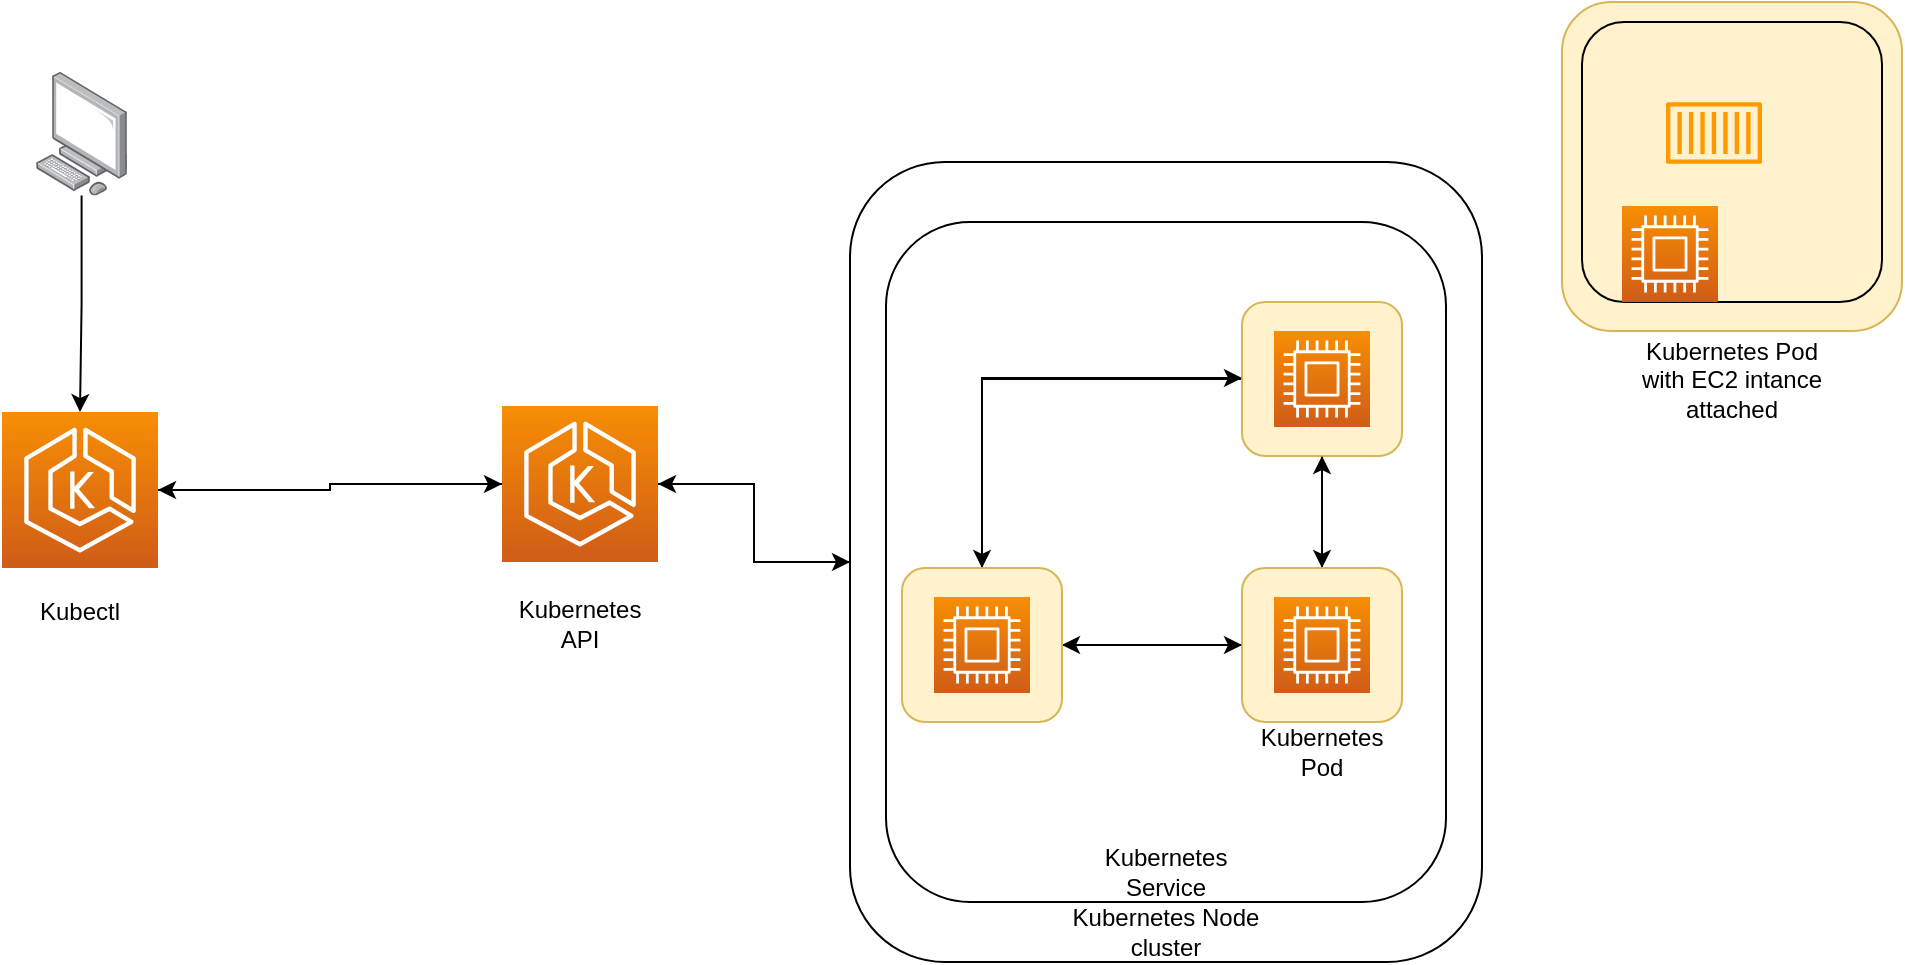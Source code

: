 <mxfile version="15.6.4" type="github">
  <diagram id="Ht1M8jgEwFfnCIfOTk4-" name="Page-1">
    <mxGraphModel dx="1296" dy="685" grid="1" gridSize="10" guides="1" tooltips="1" connect="1" arrows="1" fold="1" page="1" pageScale="1" pageWidth="1169" pageHeight="827" math="0" shadow="0">
      <root>
        <mxCell id="0" />
        <mxCell id="1" parent="0" />
        <mxCell id="crCRXeqCQ2BMxCe1zYz7-40" style="edgeStyle=orthogonalEdgeStyle;rounded=0;orthogonalLoop=1;jettySize=auto;html=1;entryX=0;entryY=0.5;entryDx=0;entryDy=0;labelBackgroundColor=default;fontColor=default;strokeColor=default;" edge="1" parent="1" source="crCRXeqCQ2BMxCe1zYz7-1" target="crCRXeqCQ2BMxCe1zYz7-10">
          <mxGeometry relative="1" as="geometry" />
        </mxCell>
        <mxCell id="crCRXeqCQ2BMxCe1zYz7-47" style="edgeStyle=orthogonalEdgeStyle;rounded=0;orthogonalLoop=1;jettySize=auto;html=1;entryX=1;entryY=0.5;entryDx=0;entryDy=0;entryPerimeter=0;labelBackgroundColor=default;fontColor=default;strokeColor=default;" edge="1" parent="1" source="crCRXeqCQ2BMxCe1zYz7-1" target="crCRXeqCQ2BMxCe1zYz7-44">
          <mxGeometry relative="1" as="geometry" />
        </mxCell>
        <mxCell id="crCRXeqCQ2BMxCe1zYz7-1" value="" style="sketch=0;points=[[0,0,0],[0.25,0,0],[0.5,0,0],[0.75,0,0],[1,0,0],[0,1,0],[0.25,1,0],[0.5,1,0],[0.75,1,0],[1,1,0],[0,0.25,0],[0,0.5,0],[0,0.75,0],[1,0.25,0],[1,0.5,0],[1,0.75,0]];outlineConnect=0;fontColor=#232F3E;gradientColor=#F78E04;gradientDirection=north;fillColor=#D05C17;strokeColor=#ffffff;dashed=0;verticalLabelPosition=bottom;verticalAlign=top;align=center;html=1;fontSize=12;fontStyle=0;aspect=fixed;shape=mxgraph.aws4.resourceIcon;resIcon=mxgraph.aws4.eks;" vertex="1" parent="1">
          <mxGeometry x="430" y="352" width="78" height="78" as="geometry" />
        </mxCell>
        <mxCell id="crCRXeqCQ2BMxCe1zYz7-41" style="edgeStyle=orthogonalEdgeStyle;rounded=0;orthogonalLoop=1;jettySize=auto;html=1;entryX=1;entryY=0.5;entryDx=0;entryDy=0;entryPerimeter=0;labelBackgroundColor=default;fontColor=default;strokeColor=default;" edge="1" parent="1" source="crCRXeqCQ2BMxCe1zYz7-10" target="crCRXeqCQ2BMxCe1zYz7-1">
          <mxGeometry relative="1" as="geometry" />
        </mxCell>
        <mxCell id="crCRXeqCQ2BMxCe1zYz7-10" value="" style="rounded=1;whiteSpace=wrap;html=1;fillColor=default;strokeColor=default;fontColor=default;" vertex="1" parent="1">
          <mxGeometry x="604" y="230" width="316" height="400" as="geometry" />
        </mxCell>
        <mxCell id="crCRXeqCQ2BMxCe1zYz7-26" style="edgeStyle=orthogonalEdgeStyle;rounded=0;orthogonalLoop=1;jettySize=auto;html=1;entryX=0.5;entryY=0;entryDx=0;entryDy=0;labelBackgroundColor=default;fontColor=default;strokeColor=default;" edge="1" parent="1" source="crCRXeqCQ2BMxCe1zYz7-14" target="crCRXeqCQ2BMxCe1zYz7-15">
          <mxGeometry relative="1" as="geometry" />
        </mxCell>
        <mxCell id="crCRXeqCQ2BMxCe1zYz7-28" style="edgeStyle=orthogonalEdgeStyle;rounded=0;orthogonalLoop=1;jettySize=auto;html=1;labelBackgroundColor=default;fontColor=default;strokeColor=default;" edge="1" parent="1" source="crCRXeqCQ2BMxCe1zYz7-14" target="crCRXeqCQ2BMxCe1zYz7-17">
          <mxGeometry relative="1" as="geometry" />
        </mxCell>
        <mxCell id="crCRXeqCQ2BMxCe1zYz7-14" value="" style="rounded=1;whiteSpace=wrap;html=1;strokeColor=#d6b656;fillColor=#fff2cc;fontColor=default;" vertex="1" parent="1">
          <mxGeometry x="800" y="300" width="80" height="77" as="geometry" />
        </mxCell>
        <mxCell id="crCRXeqCQ2BMxCe1zYz7-12" value="" style="sketch=0;points=[[0,0,0],[0.25,0,0],[0.5,0,0],[0.75,0,0],[1,0,0],[0,1,0],[0.25,1,0],[0.5,1,0],[0.75,1,0],[1,1,0],[0,0.25,0],[0,0.5,0],[0,0.75,0],[1,0.25,0],[1,0.5,0],[1,0.75,0]];outlineConnect=0;fontColor=default;gradientColor=#F78E04;gradientDirection=north;fillColor=#D05C17;strokeColor=#ffffff;dashed=0;verticalLabelPosition=bottom;verticalAlign=top;align=center;html=1;fontSize=12;fontStyle=0;aspect=fixed;shape=mxgraph.aws4.resourceIcon;resIcon=mxgraph.aws4.compute;" vertex="1" parent="1">
          <mxGeometry x="816" y="314.5" width="48" height="48" as="geometry" />
        </mxCell>
        <mxCell id="crCRXeqCQ2BMxCe1zYz7-25" style="edgeStyle=orthogonalEdgeStyle;rounded=0;orthogonalLoop=1;jettySize=auto;html=1;labelBackgroundColor=default;fontColor=default;strokeColor=default;" edge="1" parent="1" source="crCRXeqCQ2BMxCe1zYz7-15" target="crCRXeqCQ2BMxCe1zYz7-17">
          <mxGeometry relative="1" as="geometry" />
        </mxCell>
        <mxCell id="crCRXeqCQ2BMxCe1zYz7-27" style="edgeStyle=orthogonalEdgeStyle;rounded=0;orthogonalLoop=1;jettySize=auto;html=1;labelBackgroundColor=default;fontColor=default;strokeColor=default;" edge="1" parent="1" source="crCRXeqCQ2BMxCe1zYz7-15" target="crCRXeqCQ2BMxCe1zYz7-14">
          <mxGeometry relative="1" as="geometry" />
        </mxCell>
        <mxCell id="crCRXeqCQ2BMxCe1zYz7-15" value="" style="rounded=1;whiteSpace=wrap;html=1;strokeColor=#d6b656;fillColor=#fff2cc;fontColor=default;" vertex="1" parent="1">
          <mxGeometry x="800" y="433" width="80" height="77" as="geometry" />
        </mxCell>
        <mxCell id="crCRXeqCQ2BMxCe1zYz7-16" value="" style="sketch=0;points=[[0,0,0],[0.25,0,0],[0.5,0,0],[0.75,0,0],[1,0,0],[0,1,0],[0.25,1,0],[0.5,1,0],[0.75,1,0],[1,1,0],[0,0.25,0],[0,0.5,0],[0,0.75,0],[1,0.25,0],[1,0.5,0],[1,0.75,0]];outlineConnect=0;fontColor=default;gradientColor=#F78E04;gradientDirection=north;fillColor=#D05C17;strokeColor=#ffffff;dashed=0;verticalLabelPosition=bottom;verticalAlign=top;align=center;html=1;fontSize=12;fontStyle=0;aspect=fixed;shape=mxgraph.aws4.resourceIcon;resIcon=mxgraph.aws4.compute;" vertex="1" parent="1">
          <mxGeometry x="816" y="447.5" width="48" height="48" as="geometry" />
        </mxCell>
        <mxCell id="crCRXeqCQ2BMxCe1zYz7-24" style="edgeStyle=orthogonalEdgeStyle;rounded=0;orthogonalLoop=1;jettySize=auto;html=1;labelBackgroundColor=default;fontColor=default;strokeColor=default;" edge="1" parent="1" source="crCRXeqCQ2BMxCe1zYz7-17" target="crCRXeqCQ2BMxCe1zYz7-15">
          <mxGeometry relative="1" as="geometry" />
        </mxCell>
        <mxCell id="crCRXeqCQ2BMxCe1zYz7-30" style="edgeStyle=orthogonalEdgeStyle;rounded=0;orthogonalLoop=1;jettySize=auto;html=1;labelBackgroundColor=default;fontColor=default;strokeColor=default;" edge="1" parent="1" source="crCRXeqCQ2BMxCe1zYz7-17">
          <mxGeometry relative="1" as="geometry">
            <mxPoint x="800" y="338" as="targetPoint" />
            <Array as="points">
              <mxPoint x="670" y="338" />
              <mxPoint x="800" y="338" />
            </Array>
          </mxGeometry>
        </mxCell>
        <mxCell id="crCRXeqCQ2BMxCe1zYz7-17" value="" style="rounded=1;whiteSpace=wrap;html=1;strokeColor=#d6b656;fillColor=#fff2cc;fontColor=default;" vertex="1" parent="1">
          <mxGeometry x="630" y="433" width="80" height="77" as="geometry" />
        </mxCell>
        <mxCell id="crCRXeqCQ2BMxCe1zYz7-18" value="" style="sketch=0;points=[[0,0,0],[0.25,0,0],[0.5,0,0],[0.75,0,0],[1,0,0],[0,1,0],[0.25,1,0],[0.5,1,0],[0.75,1,0],[1,1,0],[0,0.25,0],[0,0.5,0],[0,0.75,0],[1,0.25,0],[1,0.5,0],[1,0.75,0]];outlineConnect=0;fontColor=default;gradientColor=#F78E04;gradientDirection=north;fillColor=#D05C17;strokeColor=#ffffff;dashed=0;verticalLabelPosition=bottom;verticalAlign=top;align=center;html=1;fontSize=12;fontStyle=0;aspect=fixed;shape=mxgraph.aws4.resourceIcon;resIcon=mxgraph.aws4.compute;" vertex="1" parent="1">
          <mxGeometry x="646" y="447.5" width="48" height="48" as="geometry" />
        </mxCell>
        <mxCell id="crCRXeqCQ2BMxCe1zYz7-31" value="" style="rounded=1;whiteSpace=wrap;html=1;strokeColor=#d6b656;fillColor=#fff2cc;fontColor=default;" vertex="1" parent="1">
          <mxGeometry x="960" y="150" width="170" height="164.5" as="geometry" />
        </mxCell>
        <mxCell id="crCRXeqCQ2BMxCe1zYz7-36" value="" style="rounded=1;whiteSpace=wrap;html=1;fillColor=none;strokeColor=default;fontColor=default;" vertex="1" parent="1">
          <mxGeometry x="622" y="260" width="280" height="340" as="geometry" />
        </mxCell>
        <mxCell id="crCRXeqCQ2BMxCe1zYz7-33" value="Kubernetes Pod with EC2 intance attached" style="text;html=1;strokeColor=none;fillColor=none;align=center;verticalAlign=middle;whiteSpace=wrap;rounded=0;fontColor=default;" vertex="1" parent="1">
          <mxGeometry x="997" y="315.75" width="96" height="45.5" as="geometry" />
        </mxCell>
        <mxCell id="crCRXeqCQ2BMxCe1zYz7-34" value="Kubernetes Node cluster" style="text;html=1;strokeColor=none;fillColor=none;align=center;verticalAlign=middle;whiteSpace=wrap;rounded=0;fontColor=default;" vertex="1" parent="1">
          <mxGeometry x="708" y="600" width="108" height="30" as="geometry" />
        </mxCell>
        <mxCell id="crCRXeqCQ2BMxCe1zYz7-37" value="Kubernetes Service" style="text;html=1;strokeColor=none;fillColor=none;align=center;verticalAlign=middle;whiteSpace=wrap;rounded=0;fontColor=default;" vertex="1" parent="1">
          <mxGeometry x="732" y="570" width="60" height="30" as="geometry" />
        </mxCell>
        <mxCell id="crCRXeqCQ2BMxCe1zYz7-38" value="Kubernetes Pod" style="text;html=1;strokeColor=none;fillColor=none;align=center;verticalAlign=middle;whiteSpace=wrap;rounded=0;fontColor=default;" vertex="1" parent="1">
          <mxGeometry x="810" y="510" width="60" height="30" as="geometry" />
        </mxCell>
        <mxCell id="crCRXeqCQ2BMxCe1zYz7-39" value="Kubernetes API" style="text;html=1;strokeColor=none;fillColor=none;align=center;verticalAlign=middle;whiteSpace=wrap;rounded=0;fontColor=default;" vertex="1" parent="1">
          <mxGeometry x="439" y="445.75" width="60" height="30" as="geometry" />
        </mxCell>
        <mxCell id="crCRXeqCQ2BMxCe1zYz7-46" style="edgeStyle=orthogonalEdgeStyle;rounded=0;orthogonalLoop=1;jettySize=auto;html=1;entryX=0;entryY=0.5;entryDx=0;entryDy=0;entryPerimeter=0;labelBackgroundColor=default;fontColor=default;strokeColor=default;" edge="1" parent="1" source="crCRXeqCQ2BMxCe1zYz7-44" target="crCRXeqCQ2BMxCe1zYz7-1">
          <mxGeometry relative="1" as="geometry" />
        </mxCell>
        <mxCell id="crCRXeqCQ2BMxCe1zYz7-44" value="" style="sketch=0;points=[[0,0,0],[0.25,0,0],[0.5,0,0],[0.75,0,0],[1,0,0],[0,1,0],[0.25,1,0],[0.5,1,0],[0.75,1,0],[1,1,0],[0,0.25,0],[0,0.5,0],[0,0.75,0],[1,0.25,0],[1,0.5,0],[1,0.75,0]];outlineConnect=0;fontColor=#232F3E;gradientColor=#F78E04;gradientDirection=north;fillColor=#D05C17;strokeColor=#ffffff;dashed=0;verticalLabelPosition=bottom;verticalAlign=top;align=center;html=1;fontSize=12;fontStyle=0;aspect=fixed;shape=mxgraph.aws4.resourceIcon;resIcon=mxgraph.aws4.eks;" vertex="1" parent="1">
          <mxGeometry x="180" y="355" width="78" height="78" as="geometry" />
        </mxCell>
        <mxCell id="crCRXeqCQ2BMxCe1zYz7-45" value="Kubectl" style="text;html=1;strokeColor=none;fillColor=none;align=center;verticalAlign=middle;whiteSpace=wrap;rounded=0;fontColor=default;" vertex="1" parent="1">
          <mxGeometry x="189" y="440" width="60" height="30" as="geometry" />
        </mxCell>
        <mxCell id="crCRXeqCQ2BMxCe1zYz7-49" style="edgeStyle=orthogonalEdgeStyle;rounded=0;orthogonalLoop=1;jettySize=auto;html=1;entryX=0.5;entryY=0;entryDx=0;entryDy=0;entryPerimeter=0;labelBackgroundColor=default;fontColor=default;strokeColor=default;" edge="1" parent="1" source="crCRXeqCQ2BMxCe1zYz7-48" target="crCRXeqCQ2BMxCe1zYz7-44">
          <mxGeometry relative="1" as="geometry" />
        </mxCell>
        <mxCell id="crCRXeqCQ2BMxCe1zYz7-50" value="" style="rounded=1;whiteSpace=wrap;html=1;fillColor=none;strokeColor=default;fontColor=default;" vertex="1" parent="1">
          <mxGeometry x="970" y="160" width="150" height="140" as="geometry" />
        </mxCell>
        <mxCell id="crCRXeqCQ2BMxCe1zYz7-48" value="" style="points=[];aspect=fixed;html=1;align=center;shadow=0;dashed=0;image;image=img/lib/allied_telesis/computer_and_terminals/Personal_Computer.svg;fontColor=default;strokeColor=default;fillColor=default;" vertex="1" parent="1">
          <mxGeometry x="197" y="185" width="45.6" height="61.8" as="geometry" />
        </mxCell>
        <mxCell id="crCRXeqCQ2BMxCe1zYz7-32" value="" style="sketch=0;points=[[0,0,0],[0.25,0,0],[0.5,0,0],[0.75,0,0],[1,0,0],[0,1,0],[0.25,1,0],[0.5,1,0],[0.75,1,0],[1,1,0],[0,0.25,0],[0,0.5,0],[0,0.75,0],[1,0.25,0],[1,0.5,0],[1,0.75,0]];outlineConnect=0;fontColor=default;gradientColor=#F78E04;gradientDirection=north;fillColor=#D05C17;strokeColor=#ffffff;dashed=0;verticalLabelPosition=bottom;verticalAlign=top;align=center;html=1;fontSize=12;fontStyle=0;aspect=fixed;shape=mxgraph.aws4.resourceIcon;resIcon=mxgraph.aws4.compute;" vertex="1" parent="1">
          <mxGeometry x="990" y="252" width="48" height="48" as="geometry" />
        </mxCell>
        <mxCell id="crCRXeqCQ2BMxCe1zYz7-42" value="" style="sketch=0;outlineConnect=0;fontColor=#232F3E;gradientColor=none;fillColor=#FF9900;strokeColor=none;dashed=0;verticalLabelPosition=bottom;verticalAlign=top;align=center;html=1;fontSize=12;fontStyle=0;aspect=fixed;pointerEvents=1;shape=mxgraph.aws4.container_1;" vertex="1" parent="1">
          <mxGeometry x="1012" y="200" width="48" height="31" as="geometry" />
        </mxCell>
      </root>
    </mxGraphModel>
  </diagram>
</mxfile>
